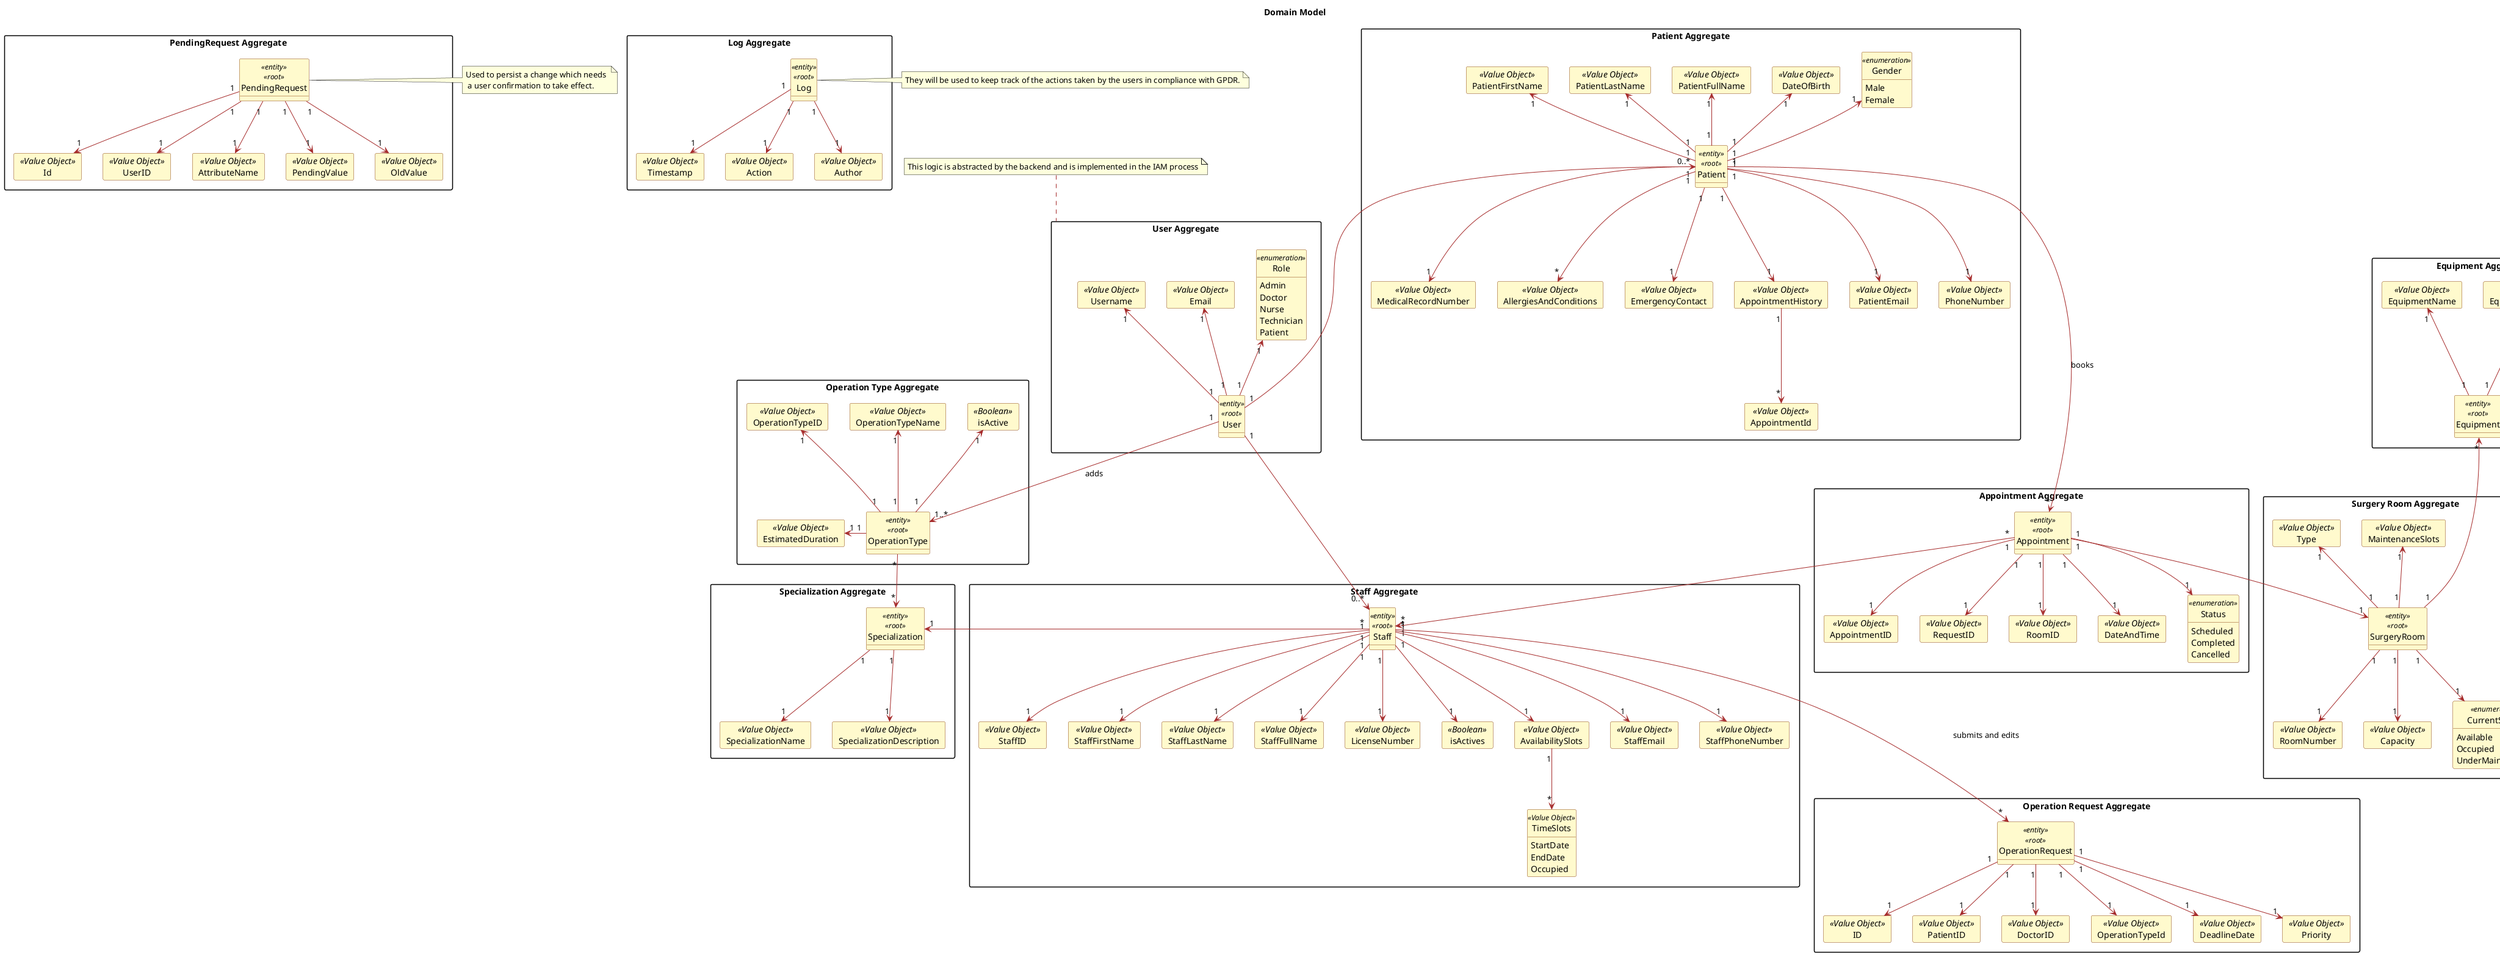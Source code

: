 @startuml
hide circle
hide methods
allow_mixing

'skinparam monochrome false
'skinparam packageStyle rectangle
'skinparam shadowing false
'skinparam linetype ortho

' Title
title Domain Model


skinparam classAttributeIconSize 0

skinparam class {
    LifeLineBorderColor DodgerBlue
    LifeLineBackgroundColor APPLICATION
    BackgroundColor LemonChiffon
    ArrowColor Brown
    BorderColor SaddleBrown
}

skinparam packageStyle rectangle

skinparam card {
    LifeLineBorderColor DodgerBlue
    LifeLineBackgroundColor APPLICATION
    BackgroundColor LemonChiffon
    ArrowColor Brown
    BorderColor SaddleBrown
}


' Aggregates

package "PendingRequest Aggregate" {

    entity PendingRequest <<entity>><<root>> {
    }

    card Id <<Value Object>>
    card UserID <<Value Object>>
    card AttributeName <<Value Object>>
    card PendingValue <<Value Object>>
    card OldValue <<Value Object>>

    ' Relationships inside the User aggregate

    PendingRequest "1"-->"1" Id
    PendingRequest "1"-->"1" UserID
    PendingRequest "1"-->"1" AttributeName
    PendingRequest "1"-->"1" PendingValue
    PendingRequest "1"-->"1" OldValue
}

note right of PendingRequest : Used to persist a change which needs \n a user confirmation to take effect.

package "Log Aggregate" {

    entity Log <<entity>><<root>> {
    }

    card Timestamp <<Value Object>>
    card Action <<Value Object>>
    card Author <<Value Object>> 

    'Relationships inside the Staff aggregate
    Log "1"-->"1" Timestamp
    Log "1"-->"1" Action
    Log "1"-->"1" Author

}
note right of Log : They will be used to keep track of the actions taken by the users in compliance with GPDR.

package "User Aggregate" {

    entity User <<entity>><<root>> {
    }

    card Username <<Value Object>>
    card Email <<Value Object>>

    enum Role <<enumeration>> {
        Admin
        Doctor
        Nurse
        Technician
        Patient
    }

    ' Relationships inside the User aggregate

    User "1" -u-> "1" Username
    User "1" -u-> "1" Email
    User "1" -u-> "1" Role


}

note top of "User Aggregate" : This logic is abstracted by the backend and is implemented in the IAM process


package "Patient Aggregate" {

    entity Patient <<entity>><<root>> {
    }

    card PatientFirstName <<Value Object>>
    card PatientLastName <<Value Object>>
    card PatientFullName <<Value Object>>
    card DateOfBirth <<Value Object>>
    enum Gender <<enumeration>> {
        Male
        Female
    }

    card MedicalRecordNumber <<Value Object>>
    card AllergiesAndConditions <<Value Object>>
    card EmergencyContact <<Value Object>>
    card AppointmentHistory <<Value Object>>
    'card AppointmentHistory <<Value Object>>

    ' Atributos Contact Information
    card PatientEmail <<Value Object>>
    card PhoneNumber <<Value Object>>

    ' Atributos Appointment History
    card AppointmentId <<Value Object>>

    ' Relationships Appointment History
    AppointmentHistory "1" --> "*" AppointmentId 


    ' Relationships inside the Patient aggregate
    Patient "1" -u-> "1" PatientFirstName
    Patient "1" -u-> "1" PatientLastName
    Patient "1" -u-> "1" PatientFullName
    Patient "1" -u-> "1" DateOfBirth
    Patient "1" -u-> "1" Gender
    Patient "1" --> "1" MedicalRecordNumber
    Patient "1" --> "*" AllergiesAndConditions
    Patient "1" --> "1" EmergencyContact
    Patient "1" --> "1" AppointmentHistory
    Patient "1" --> "1" PatientEmail
    Patient "1" --> "1" PhoneNumber

}

package "Staff Aggregate" {

    entity Staff <<entity>><<root>> {
    }

    card StaffID <<Value Object>>
    card StaffFirstName <<Value Object>>
    card StaffLastName <<Value Object>>
    card StaffFullName <<Value Object>>
    card LicenseNumber <<Value Object>>
    card isActives <<Boolean>>

    'specialization é entidade

    card AvailabilitySlots <<Value Object>>
    entity TimeSlots <<Value Object>> {
        StartDate
        EndDate
        Occupied
    }

    ' Atributos Contact Information
    card StaffEmail <<Value Object>>
    card StaffPhoneNumber <<Value Object>>


    'Relationships inside the Staff aggregate
    Staff "1" --> "1" StaffFirstName
    Staff "1" --> "1" StaffLastName
    Staff "1" --> "1" StaffFullName
    Staff "1" -d-> "1" StaffID
    Staff "1" --> "1" LicenseNumber
    Staff "1" --> "1" AvailabilitySlots
    Staff "1" --> "1" isActives
    AvailabilitySlots "1" -d-> "*" TimeSlots
    Staff "1" -d-> "1" StaffEmail
    Staff "1" -d-> "1" StaffPhoneNumber


}

package "Specialization Aggregate" {

    entity Specialization <<entity>><<root>> {
    }

    card SpecializationName <<Value Object>>
    card SpecializationDescription <<Value Object>>

    'Relationships
    Specialization "1"-->"1" SpecializationName
    Specialization "1"-->"1" SpecializationDescription

}

package "Operation Request Aggregate" {

    entity OperationRequest <<entity>><<root>> {
    }

    card ID <<Value Object>>
    card PatientID <<Value Object>>
    card DoctorID <<Value Object>>
    card OperationTypeId <<Value Object>>
    card DeadlineDate <<Value Object>>
    card Priority <<Value Object>>

    'Relationships
    OperationRequest "1" -d-> "1" ID
    OperationRequest "1" -d-> "1" PatientID
    OperationRequest "1" -d-> "1" DoctorID
    OperationRequest "1" -d-> "1" OperationTypeId
    OperationRequest "1" -d-> "1" DeadlineDate
    OperationRequest "1" -d-> "1" Priority


}

package "Operation Type Aggregate" {

    entity OperationType <<entity>><<root>> {
    }

    card OperationTypeID <<Value Object>>
    card OperationTypeName <<Value Object>>
    card EstimatedDuration <<Value Object>>
    card isActive <<Boolean>>
    'Ligar a Specialization
    
    'Relationships
    OperationType "1" -u-> "1" OperationTypeID
    OperationType "1" -u-> "1" OperationTypeName
    OperationType "1" -l-> "1" EstimatedDuration
    OperationType "1" -u-> "1" isActive
    

}

package "Appointment Aggregate" {

    entity Appointment <<entity>><<root>> {
    }

    card AppointmentID <<Value Object>>
    card RequestID <<Value Object>>
    card RoomID <<Value Object>>
    card DateAndTime <<Value Object>>
    enum Status <<enumeration>> {
        Scheduled
        Completed
        Cancelled
    }

    'Relationships
    Appointment "1" --> "1" AppointmentID
    Appointment "1" --> "1" RequestID
    Appointment "1" --> "1" RoomID
    Appointment "1" --> "1" DateAndTime
    Appointment "1" --> "1" Status


}

package "Equipment Aggregate"{

    entity Equipment <<entity>><<root>> {
    }

    card EquipmentName <<Value Object>>
    card EquipmentDescription <<Value Object>>

    'Relationships
    Equipment "1" -u-> "1" EquipmentName
    Equipment "1" -u-> "1" EquipmentDescription
}

package "Surgery Room Aggregate" {

    entity SurgeryRoom <<entity>><<root>> {
    }

    card RoomNumber <<Value Object>>
    card Type <<Value Object>>
    card Capacity <<Value Object>>
    enum CurrentStatus <<enumeration>> {
        Available
        Occupied
        UnderMaintenance
    }
    card MaintenanceSlots <<Value Object>>
    
    'Relationships

    SurgeryRoom "1" --> "1" RoomNumber
    SurgeryRoom "1" -u-> "1" Type
    SurgeryRoom "1" --> "1" Capacity
    SurgeryRoom "1" --> "1" CurrentStatus
    SurgeryRoom "1" -u-> "1" MaintenanceSlots
}

' Relationships

' US 5.1.3, mas ficou esclarecido que NÃO é o patient que dá book, mas sim o Planning Module
Patient "1" ----> "*" Appointment: books


Staff "*" -l--> "1" Specialization
Staff "*" -d--> "*" OperationRequest: submits and edits

OperationType "*" --> "*" Specialization

Appointment "1" -d-> "1" SurgeryRoom
Appointment "*" --> "*" Staff
'Alterada relação 1-para-1  ->  *-para-*

User "1" --> "1..*" OperationType: adds
User "1" -u-> "0..*" Patient
User "1" --> "0..*" Staff

SurgeryRoom "1" -u--> "*" Equipment



@enduml
